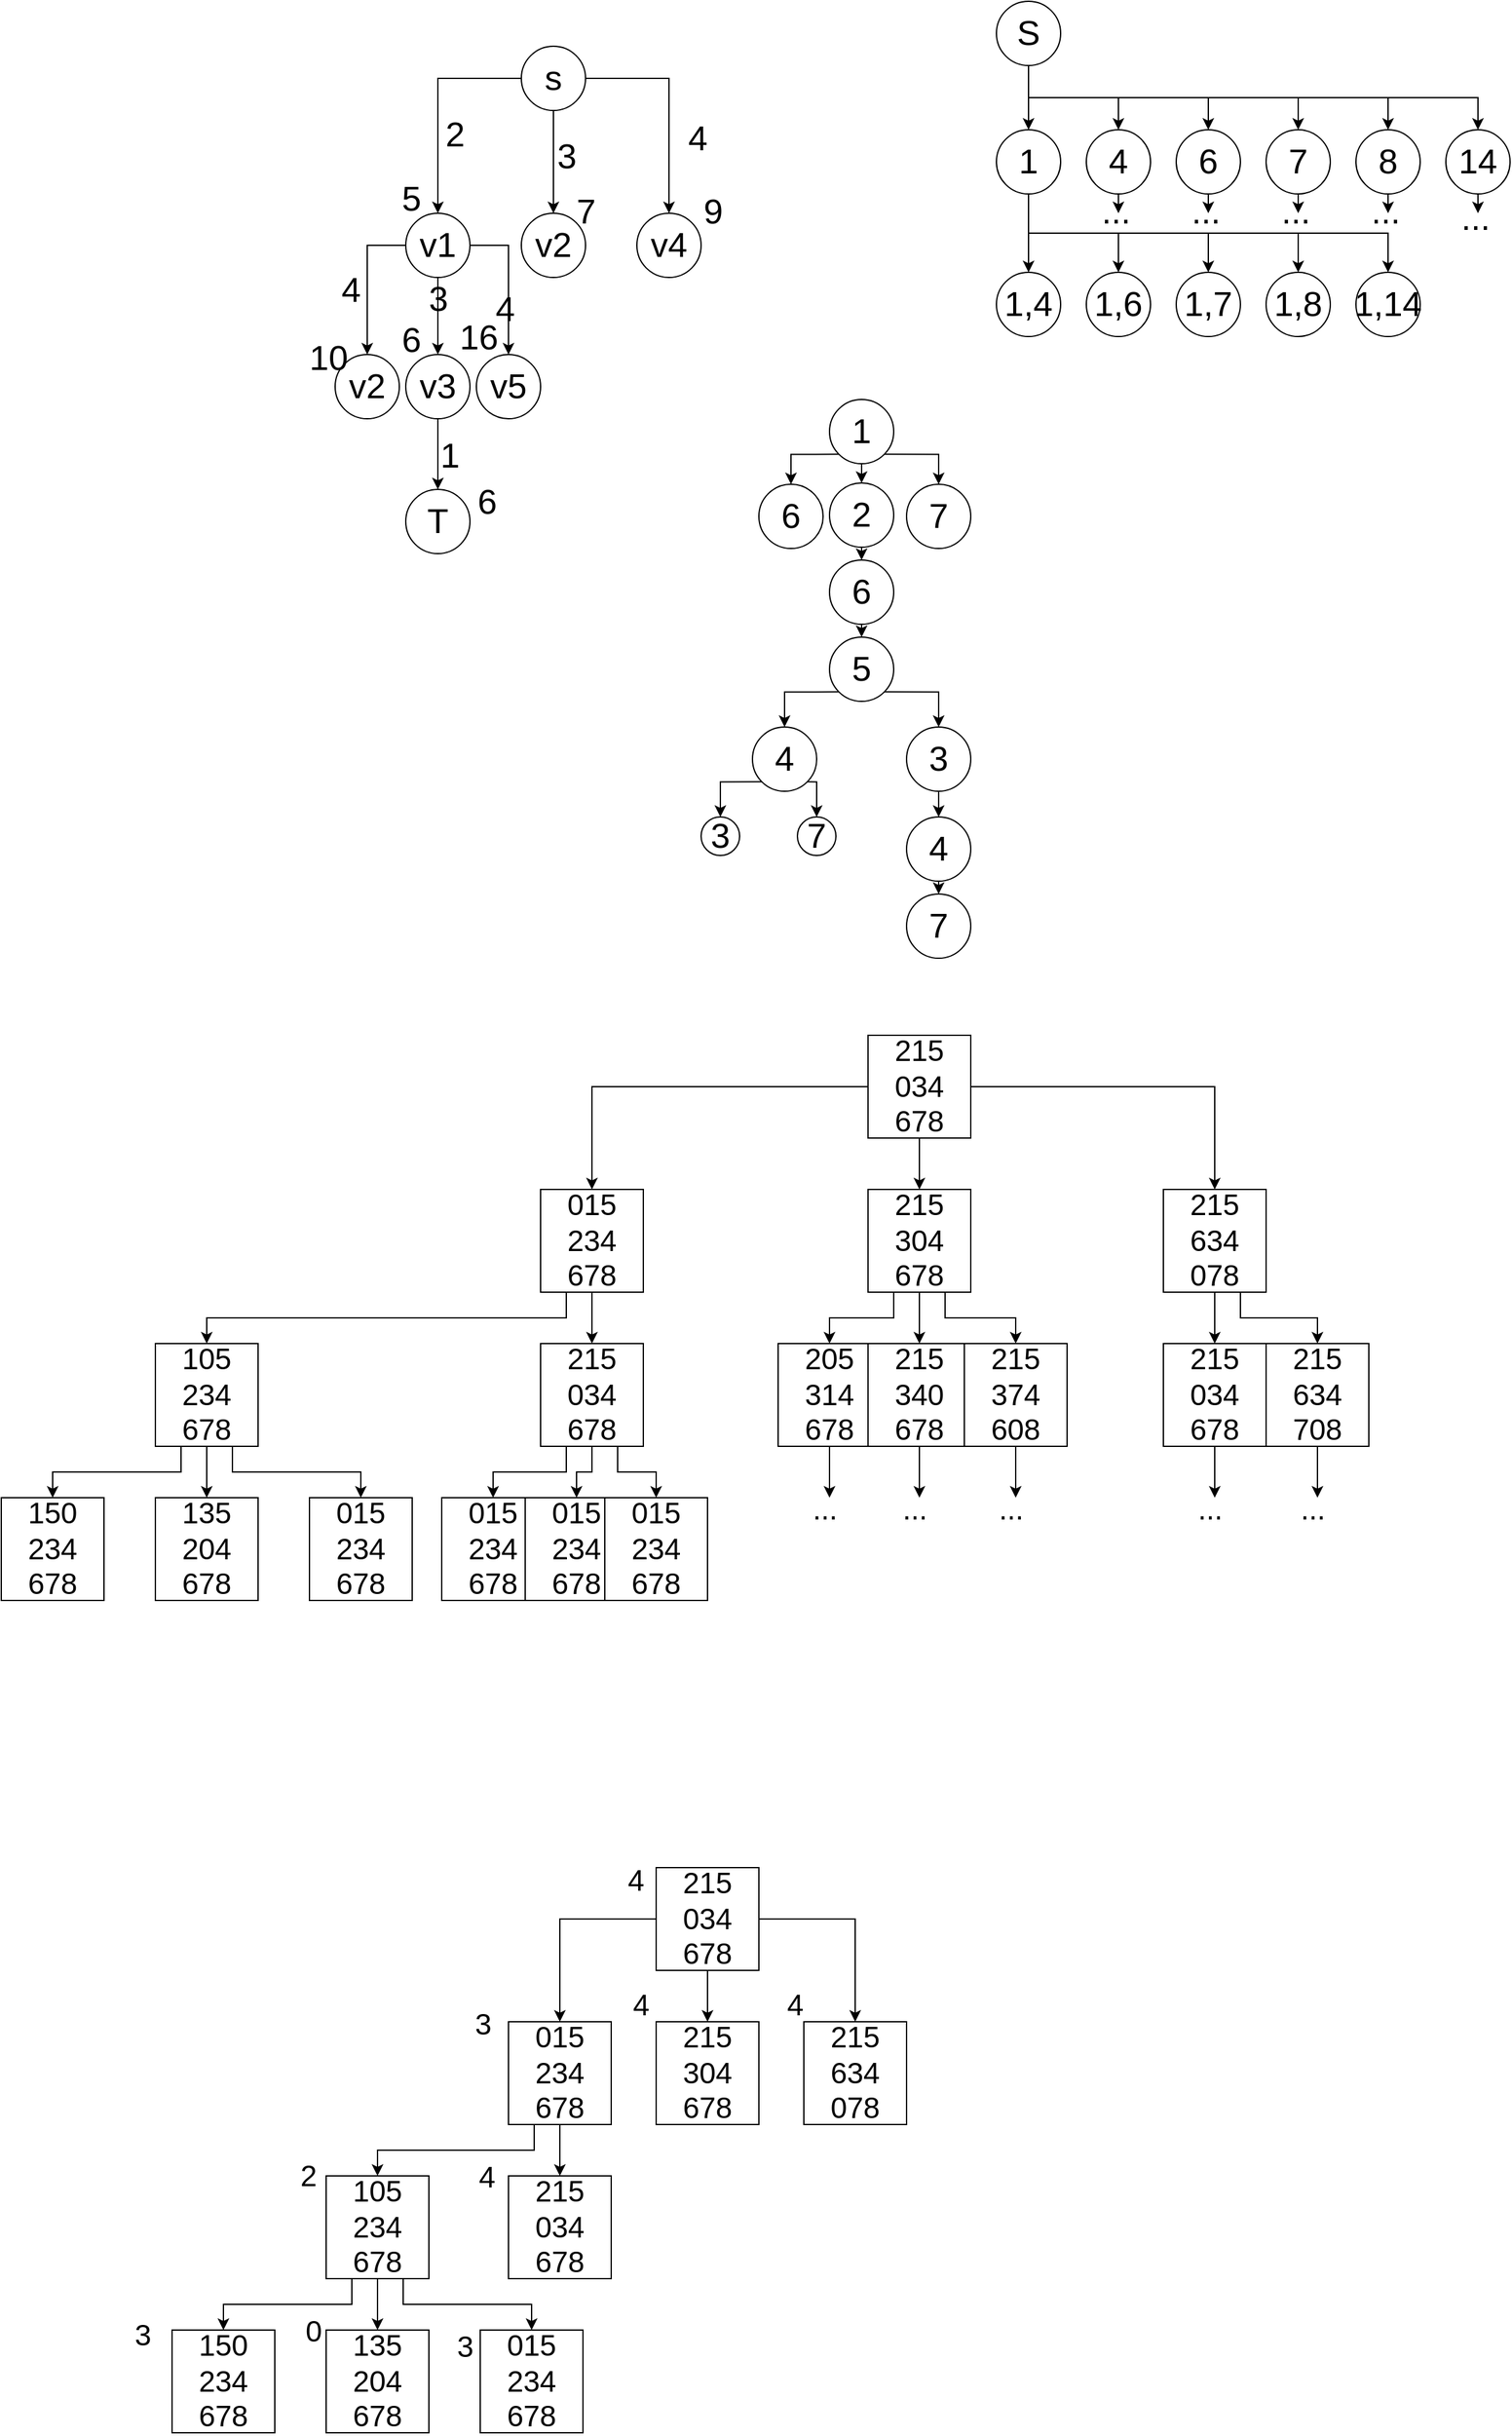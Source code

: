 <mxfile version="10.6.0" type="github"><diagram id="eZ1gaP2mY24wZWceJiNP" name="Page-1"><mxGraphModel dx="2038" dy="627" grid="1" gridSize="10" guides="1" tooltips="1" connect="1" arrows="1" fold="1" page="1" pageScale="1" pageWidth="850" pageHeight="1100" math="0" shadow="0"><root><mxCell id="0"/><mxCell id="1" parent="0"/><mxCell id="9fO6w5_-FoaWT0p4SmBs-5" style="edgeStyle=orthogonalEdgeStyle;rounded=0;orthogonalLoop=1;jettySize=auto;html=1;exitX=0;exitY=0.5;exitDx=0;exitDy=0;entryX=0.5;entryY=0;entryDx=0;entryDy=0;fontSize=27;" edge="1" parent="1" source="9fO6w5_-FoaWT0p4SmBs-1" target="9fO6w5_-FoaWT0p4SmBs-2"><mxGeometry relative="1" as="geometry"/></mxCell><mxCell id="9fO6w5_-FoaWT0p4SmBs-6" style="edgeStyle=orthogonalEdgeStyle;rounded=0;orthogonalLoop=1;jettySize=auto;html=1;exitX=1;exitY=0.5;exitDx=0;exitDy=0;entryX=0.5;entryY=0;entryDx=0;entryDy=0;fontSize=27;" edge="1" parent="1" source="9fO6w5_-FoaWT0p4SmBs-1" target="9fO6w5_-FoaWT0p4SmBs-4"><mxGeometry relative="1" as="geometry"/></mxCell><mxCell id="9fO6w5_-FoaWT0p4SmBs-7" style="edgeStyle=orthogonalEdgeStyle;rounded=0;orthogonalLoop=1;jettySize=auto;html=1;exitX=0.5;exitY=1;exitDx=0;exitDy=0;entryX=0.5;entryY=0;entryDx=0;entryDy=0;fontSize=27;" edge="1" parent="1" source="9fO6w5_-FoaWT0p4SmBs-1" target="9fO6w5_-FoaWT0p4SmBs-3"><mxGeometry relative="1" as="geometry"/></mxCell><mxCell id="9fO6w5_-FoaWT0p4SmBs-1" value="s" style="ellipse;whiteSpace=wrap;html=1;aspect=fixed;fontSize=27;" vertex="1" parent="1"><mxGeometry x="170" y="110" width="50" height="50" as="geometry"/></mxCell><mxCell id="9fO6w5_-FoaWT0p4SmBs-20" style="edgeStyle=orthogonalEdgeStyle;rounded=0;orthogonalLoop=1;jettySize=auto;html=1;exitX=0;exitY=0.5;exitDx=0;exitDy=0;entryX=0.5;entryY=0;entryDx=0;entryDy=0;fontSize=27;" edge="1" parent="1" source="9fO6w5_-FoaWT0p4SmBs-2" target="9fO6w5_-FoaWT0p4SmBs-17"><mxGeometry relative="1" as="geometry"/></mxCell><mxCell id="9fO6w5_-FoaWT0p4SmBs-21" style="edgeStyle=orthogonalEdgeStyle;rounded=0;orthogonalLoop=1;jettySize=auto;html=1;exitX=0.5;exitY=1;exitDx=0;exitDy=0;entryX=0.5;entryY=0;entryDx=0;entryDy=0;fontSize=27;" edge="1" parent="1" source="9fO6w5_-FoaWT0p4SmBs-2" target="9fO6w5_-FoaWT0p4SmBs-19"><mxGeometry relative="1" as="geometry"/></mxCell><mxCell id="9fO6w5_-FoaWT0p4SmBs-22" style="edgeStyle=orthogonalEdgeStyle;rounded=0;orthogonalLoop=1;jettySize=auto;html=1;exitX=1;exitY=0.5;exitDx=0;exitDy=0;entryX=0.5;entryY=0;entryDx=0;entryDy=0;fontSize=27;" edge="1" parent="1" source="9fO6w5_-FoaWT0p4SmBs-2" target="9fO6w5_-FoaWT0p4SmBs-18"><mxGeometry relative="1" as="geometry"/></mxCell><mxCell id="9fO6w5_-FoaWT0p4SmBs-2" value="v1" style="ellipse;whiteSpace=wrap;html=1;aspect=fixed;fontSize=27;" vertex="1" parent="1"><mxGeometry x="80" y="240" width="50" height="50" as="geometry"/></mxCell><mxCell id="9fO6w5_-FoaWT0p4SmBs-3" value="v2" style="ellipse;whiteSpace=wrap;html=1;aspect=fixed;fontSize=27;" vertex="1" parent="1"><mxGeometry x="170" y="240" width="50" height="50" as="geometry"/></mxCell><mxCell id="9fO6w5_-FoaWT0p4SmBs-4" value="v4" style="ellipse;whiteSpace=wrap;html=1;aspect=fixed;fontSize=27;" vertex="1" parent="1"><mxGeometry x="260" y="240" width="50" height="50" as="geometry"/></mxCell><mxCell id="9fO6w5_-FoaWT0p4SmBs-9" value="2" style="text;html=1;resizable=0;points=[];autosize=1;align=left;verticalAlign=top;spacingTop=-4;fontSize=27;" vertex="1" parent="1"><mxGeometry x="109" y="160" width="30" height="30" as="geometry"/></mxCell><mxCell id="9fO6w5_-FoaWT0p4SmBs-10" value="3" style="text;html=1;resizable=0;points=[];autosize=1;align=left;verticalAlign=top;spacingTop=-4;fontSize=27;" vertex="1" parent="1"><mxGeometry x="196" y="177" width="30" height="30" as="geometry"/></mxCell><mxCell id="9fO6w5_-FoaWT0p4SmBs-11" value="4" style="text;html=1;resizable=0;points=[];autosize=1;align=left;verticalAlign=top;spacingTop=-4;fontSize=27;" vertex="1" parent="1"><mxGeometry x="298" y="163" width="30" height="30" as="geometry"/></mxCell><mxCell id="9fO6w5_-FoaWT0p4SmBs-13" value="5" style="text;html=1;resizable=0;points=[];autosize=1;align=left;verticalAlign=top;spacingTop=-4;fontSize=27;" vertex="1" parent="1"><mxGeometry x="75" y="210" width="30" height="30" as="geometry"/></mxCell><mxCell id="9fO6w5_-FoaWT0p4SmBs-14" value="7" style="text;html=1;resizable=0;points=[];autosize=1;align=left;verticalAlign=top;spacingTop=-4;fontSize=27;" vertex="1" parent="1"><mxGeometry x="211" y="220" width="30" height="30" as="geometry"/></mxCell><mxCell id="9fO6w5_-FoaWT0p4SmBs-15" value="9" style="text;html=1;resizable=0;points=[];autosize=1;align=left;verticalAlign=top;spacingTop=-4;fontSize=27;" vertex="1" parent="1"><mxGeometry x="310" y="220" width="30" height="30" as="geometry"/></mxCell><mxCell id="9fO6w5_-FoaWT0p4SmBs-17" value="v2" style="ellipse;whiteSpace=wrap;html=1;aspect=fixed;fontSize=27;" vertex="1" parent="1"><mxGeometry x="25" y="350" width="50" height="50" as="geometry"/></mxCell><mxCell id="9fO6w5_-FoaWT0p4SmBs-18" value="v5" style="ellipse;whiteSpace=wrap;html=1;aspect=fixed;fontSize=27;" vertex="1" parent="1"><mxGeometry x="135" y="350" width="50" height="50" as="geometry"/></mxCell><mxCell id="9fO6w5_-FoaWT0p4SmBs-34" style="edgeStyle=orthogonalEdgeStyle;rounded=0;orthogonalLoop=1;jettySize=auto;html=1;exitX=0.5;exitY=1;exitDx=0;exitDy=0;entryX=0.5;entryY=0;entryDx=0;entryDy=0;fontSize=27;" edge="1" parent="1" source="9fO6w5_-FoaWT0p4SmBs-19" target="9fO6w5_-FoaWT0p4SmBs-33"><mxGeometry relative="1" as="geometry"/></mxCell><mxCell id="9fO6w5_-FoaWT0p4SmBs-19" value="v3" style="ellipse;whiteSpace=wrap;html=1;aspect=fixed;fontSize=27;" vertex="1" parent="1"><mxGeometry x="80" y="350" width="50" height="50" as="geometry"/></mxCell><mxCell id="9fO6w5_-FoaWT0p4SmBs-23" value="4" style="text;html=1;resizable=0;points=[];autosize=1;align=left;verticalAlign=top;spacingTop=-4;fontSize=27;" vertex="1" parent="1"><mxGeometry x="28" y="281" width="30" height="30" as="geometry"/></mxCell><mxCell id="9fO6w5_-FoaWT0p4SmBs-26" value="3" style="text;html=1;resizable=0;points=[];autosize=1;align=left;verticalAlign=top;spacingTop=-4;fontSize=27;" vertex="1" parent="1"><mxGeometry x="95.5" y="288" width="30" height="30" as="geometry"/></mxCell><mxCell id="9fO6w5_-FoaWT0p4SmBs-27" value="4" style="text;html=1;resizable=0;points=[];autosize=1;align=left;verticalAlign=top;spacingTop=-4;fontSize=27;" vertex="1" parent="1"><mxGeometry x="148" y="296" width="30" height="30" as="geometry"/></mxCell><mxCell id="9fO6w5_-FoaWT0p4SmBs-28" value="10" style="text;html=1;resizable=0;points=[];autosize=1;align=left;verticalAlign=top;spacingTop=-4;fontSize=27;" vertex="1" parent="1"><mxGeometry x="3" y="334" width="50" height="30" as="geometry"/></mxCell><mxCell id="9fO6w5_-FoaWT0p4SmBs-29" value="6" style="text;html=1;resizable=0;points=[];autosize=1;align=left;verticalAlign=top;spacingTop=-4;fontSize=27;" vertex="1" parent="1"><mxGeometry x="75" y="320" width="30" height="30" as="geometry"/></mxCell><mxCell id="9fO6w5_-FoaWT0p4SmBs-30" value="16" style="text;html=1;resizable=0;points=[];autosize=1;align=left;verticalAlign=top;spacingTop=-4;fontSize=27;" vertex="1" parent="1"><mxGeometry x="120" y="318" width="50" height="30" as="geometry"/></mxCell><mxCell id="9fO6w5_-FoaWT0p4SmBs-33" value="T" style="ellipse;whiteSpace=wrap;html=1;aspect=fixed;fontSize=27;" vertex="1" parent="1"><mxGeometry x="80" y="455" width="50" height="50" as="geometry"/></mxCell><mxCell id="9fO6w5_-FoaWT0p4SmBs-35" value="1" style="text;html=1;resizable=0;points=[];autosize=1;align=left;verticalAlign=top;spacingTop=-4;fontSize=27;" vertex="1" parent="1"><mxGeometry x="105" y="410" width="30" height="30" as="geometry"/></mxCell><mxCell id="9fO6w5_-FoaWT0p4SmBs-36" value="6" style="text;html=1;resizable=0;points=[];autosize=1;align=left;verticalAlign=top;spacingTop=-4;fontSize=27;" vertex="1" parent="1"><mxGeometry x="134" y="446" width="30" height="30" as="geometry"/></mxCell><mxCell id="9fO6w5_-FoaWT0p4SmBs-55" style="edgeStyle=orthogonalEdgeStyle;rounded=0;orthogonalLoop=1;jettySize=auto;html=1;exitX=0.5;exitY=1;exitDx=0;exitDy=0;entryX=0.5;entryY=0;entryDx=0;entryDy=0;fontSize=27;" edge="1" parent="1" source="9fO6w5_-FoaWT0p4SmBs-37" target="9fO6w5_-FoaWT0p4SmBs-38"><mxGeometry relative="1" as="geometry"/></mxCell><mxCell id="9fO6w5_-FoaWT0p4SmBs-56" style="edgeStyle=orthogonalEdgeStyle;rounded=0;orthogonalLoop=1;jettySize=auto;html=1;exitX=0.5;exitY=1;exitDx=0;exitDy=0;entryX=0.5;entryY=0;entryDx=0;entryDy=0;fontSize=27;" edge="1" parent="1" source="9fO6w5_-FoaWT0p4SmBs-37" target="9fO6w5_-FoaWT0p4SmBs-39"><mxGeometry relative="1" as="geometry"/></mxCell><mxCell id="9fO6w5_-FoaWT0p4SmBs-57" style="edgeStyle=orthogonalEdgeStyle;rounded=0;orthogonalLoop=1;jettySize=auto;html=1;exitX=0.5;exitY=1;exitDx=0;exitDy=0;entryX=0.5;entryY=0;entryDx=0;entryDy=0;fontSize=27;" edge="1" parent="1" source="9fO6w5_-FoaWT0p4SmBs-37" target="9fO6w5_-FoaWT0p4SmBs-40"><mxGeometry relative="1" as="geometry"/></mxCell><mxCell id="9fO6w5_-FoaWT0p4SmBs-58" style="edgeStyle=orthogonalEdgeStyle;rounded=0;orthogonalLoop=1;jettySize=auto;html=1;exitX=0.5;exitY=1;exitDx=0;exitDy=0;entryX=0.5;entryY=0;entryDx=0;entryDy=0;fontSize=27;" edge="1" parent="1" source="9fO6w5_-FoaWT0p4SmBs-37" target="9fO6w5_-FoaWT0p4SmBs-41"><mxGeometry relative="1" as="geometry"/></mxCell><mxCell id="9fO6w5_-FoaWT0p4SmBs-59" style="edgeStyle=orthogonalEdgeStyle;rounded=0;orthogonalLoop=1;jettySize=auto;html=1;exitX=0.5;exitY=1;exitDx=0;exitDy=0;entryX=0.5;entryY=0;entryDx=0;entryDy=0;fontSize=27;" edge="1" parent="1" source="9fO6w5_-FoaWT0p4SmBs-37" target="9fO6w5_-FoaWT0p4SmBs-42"><mxGeometry relative="1" as="geometry"/></mxCell><mxCell id="9fO6w5_-FoaWT0p4SmBs-60" style="edgeStyle=orthogonalEdgeStyle;rounded=0;orthogonalLoop=1;jettySize=auto;html=1;exitX=0.5;exitY=1;exitDx=0;exitDy=0;entryX=0.5;entryY=0;entryDx=0;entryDy=0;fontSize=27;" edge="1" parent="1" source="9fO6w5_-FoaWT0p4SmBs-37" target="9fO6w5_-FoaWT0p4SmBs-43"><mxGeometry relative="1" as="geometry"/></mxCell><mxCell id="9fO6w5_-FoaWT0p4SmBs-37" value="S" style="ellipse;whiteSpace=wrap;html=1;aspect=fixed;fontSize=27;" vertex="1" parent="1"><mxGeometry x="540" y="75" width="50" height="50" as="geometry"/></mxCell><mxCell id="9fO6w5_-FoaWT0p4SmBs-38" value="1" style="ellipse;whiteSpace=wrap;html=1;aspect=fixed;fontSize=27;" vertex="1" parent="1"><mxGeometry x="540" y="175" width="50" height="50" as="geometry"/></mxCell><mxCell id="9fO6w5_-FoaWT0p4SmBs-62" style="edgeStyle=orthogonalEdgeStyle;rounded=0;orthogonalLoop=1;jettySize=auto;html=1;exitX=0.5;exitY=1;exitDx=0;exitDy=0;fontSize=27;" edge="1" parent="1" source="9fO6w5_-FoaWT0p4SmBs-39"><mxGeometry relative="1" as="geometry"><mxPoint x="635" y="240" as="targetPoint"/></mxGeometry></mxCell><mxCell id="9fO6w5_-FoaWT0p4SmBs-39" value="4" style="ellipse;whiteSpace=wrap;html=1;aspect=fixed;fontSize=27;" vertex="1" parent="1"><mxGeometry x="610" y="175" width="50" height="50" as="geometry"/></mxCell><mxCell id="9fO6w5_-FoaWT0p4SmBs-63" style="edgeStyle=orthogonalEdgeStyle;rounded=0;orthogonalLoop=1;jettySize=auto;html=1;exitX=0.5;exitY=1;exitDx=0;exitDy=0;fontSize=27;" edge="1" parent="1" source="9fO6w5_-FoaWT0p4SmBs-40"><mxGeometry relative="1" as="geometry"><mxPoint x="705" y="240" as="targetPoint"/></mxGeometry></mxCell><mxCell id="9fO6w5_-FoaWT0p4SmBs-40" value="6" style="ellipse;whiteSpace=wrap;html=1;aspect=fixed;fontSize=27;" vertex="1" parent="1"><mxGeometry x="680" y="175" width="50" height="50" as="geometry"/></mxCell><mxCell id="9fO6w5_-FoaWT0p4SmBs-64" style="edgeStyle=orthogonalEdgeStyle;rounded=0;orthogonalLoop=1;jettySize=auto;html=1;exitX=0.5;exitY=1;exitDx=0;exitDy=0;fontSize=27;" edge="1" parent="1" source="9fO6w5_-FoaWT0p4SmBs-41"><mxGeometry relative="1" as="geometry"><mxPoint x="775" y="240" as="targetPoint"/></mxGeometry></mxCell><mxCell id="9fO6w5_-FoaWT0p4SmBs-41" value="7" style="ellipse;whiteSpace=wrap;html=1;aspect=fixed;fontSize=27;" vertex="1" parent="1"><mxGeometry x="750" y="175" width="50" height="50" as="geometry"/></mxCell><mxCell id="9fO6w5_-FoaWT0p4SmBs-65" style="edgeStyle=orthogonalEdgeStyle;rounded=0;orthogonalLoop=1;jettySize=auto;html=1;exitX=0.5;exitY=1;exitDx=0;exitDy=0;fontSize=27;" edge="1" parent="1" source="9fO6w5_-FoaWT0p4SmBs-42"><mxGeometry relative="1" as="geometry"><mxPoint x="845" y="240" as="targetPoint"/></mxGeometry></mxCell><mxCell id="9fO6w5_-FoaWT0p4SmBs-42" value="8" style="ellipse;whiteSpace=wrap;html=1;aspect=fixed;fontSize=27;" vertex="1" parent="1"><mxGeometry x="820" y="175" width="50" height="50" as="geometry"/></mxCell><mxCell id="9fO6w5_-FoaWT0p4SmBs-66" style="edgeStyle=orthogonalEdgeStyle;rounded=0;orthogonalLoop=1;jettySize=auto;html=1;exitX=0.5;exitY=1;exitDx=0;exitDy=0;fontSize=27;" edge="1" parent="1" source="9fO6w5_-FoaWT0p4SmBs-43"><mxGeometry relative="1" as="geometry"><mxPoint x="915" y="240" as="targetPoint"/></mxGeometry></mxCell><mxCell id="9fO6w5_-FoaWT0p4SmBs-43" value="14" style="ellipse;whiteSpace=wrap;html=1;aspect=fixed;fontSize=27;" vertex="1" parent="1"><mxGeometry x="890" y="175" width="50" height="50" as="geometry"/></mxCell><mxCell id="9fO6w5_-FoaWT0p4SmBs-61" value="" style="group" vertex="1" connectable="0" parent="1"><mxGeometry x="540" y="286" width="330" height="50" as="geometry"/></mxCell><mxCell id="9fO6w5_-FoaWT0p4SmBs-45" value="1,4" style="ellipse;whiteSpace=wrap;html=1;aspect=fixed;fontSize=27;" vertex="1" parent="9fO6w5_-FoaWT0p4SmBs-61"><mxGeometry width="50" height="50" as="geometry"/></mxCell><mxCell id="9fO6w5_-FoaWT0p4SmBs-46" value="1,6" style="ellipse;whiteSpace=wrap;html=1;aspect=fixed;fontSize=27;" vertex="1" parent="9fO6w5_-FoaWT0p4SmBs-61"><mxGeometry x="70" width="50" height="50" as="geometry"/></mxCell><mxCell id="9fO6w5_-FoaWT0p4SmBs-47" value="1,7" style="ellipse;whiteSpace=wrap;html=1;aspect=fixed;fontSize=27;" vertex="1" parent="9fO6w5_-FoaWT0p4SmBs-61"><mxGeometry x="140" width="50" height="50" as="geometry"/></mxCell><mxCell id="9fO6w5_-FoaWT0p4SmBs-48" value="1,8" style="ellipse;whiteSpace=wrap;html=1;aspect=fixed;fontSize=27;" vertex="1" parent="9fO6w5_-FoaWT0p4SmBs-61"><mxGeometry x="210" width="50" height="50" as="geometry"/></mxCell><mxCell id="9fO6w5_-FoaWT0p4SmBs-49" value="1,14" style="ellipse;whiteSpace=wrap;html=1;aspect=fixed;fontSize=27;" vertex="1" parent="9fO6w5_-FoaWT0p4SmBs-61"><mxGeometry x="280" width="50" height="50" as="geometry"/></mxCell><mxCell id="9fO6w5_-FoaWT0p4SmBs-50" style="edgeStyle=orthogonalEdgeStyle;rounded=0;orthogonalLoop=1;jettySize=auto;html=1;exitX=0.5;exitY=1;exitDx=0;exitDy=0;entryX=0.5;entryY=0;entryDx=0;entryDy=0;fontSize=27;" edge="1" parent="1" source="9fO6w5_-FoaWT0p4SmBs-38" target="9fO6w5_-FoaWT0p4SmBs-45"><mxGeometry relative="1" as="geometry"/></mxCell><mxCell id="9fO6w5_-FoaWT0p4SmBs-51" style="edgeStyle=orthogonalEdgeStyle;rounded=0;orthogonalLoop=1;jettySize=auto;html=1;exitX=0.5;exitY=1;exitDx=0;exitDy=0;entryX=0.5;entryY=0;entryDx=0;entryDy=0;fontSize=27;" edge="1" parent="1" source="9fO6w5_-FoaWT0p4SmBs-38" target="9fO6w5_-FoaWT0p4SmBs-46"><mxGeometry relative="1" as="geometry"/></mxCell><mxCell id="9fO6w5_-FoaWT0p4SmBs-52" style="edgeStyle=orthogonalEdgeStyle;rounded=0;orthogonalLoop=1;jettySize=auto;html=1;exitX=0.5;exitY=1;exitDx=0;exitDy=0;entryX=0.5;entryY=0;entryDx=0;entryDy=0;fontSize=27;" edge="1" parent="1" source="9fO6w5_-FoaWT0p4SmBs-38" target="9fO6w5_-FoaWT0p4SmBs-47"><mxGeometry relative="1" as="geometry"/></mxCell><mxCell id="9fO6w5_-FoaWT0p4SmBs-53" style="edgeStyle=orthogonalEdgeStyle;rounded=0;orthogonalLoop=1;jettySize=auto;html=1;exitX=0.5;exitY=1;exitDx=0;exitDy=0;entryX=0.5;entryY=0;entryDx=0;entryDy=0;fontSize=27;" edge="1" parent="1" source="9fO6w5_-FoaWT0p4SmBs-38" target="9fO6w5_-FoaWT0p4SmBs-48"><mxGeometry relative="1" as="geometry"/></mxCell><mxCell id="9fO6w5_-FoaWT0p4SmBs-54" style="edgeStyle=orthogonalEdgeStyle;rounded=0;orthogonalLoop=1;jettySize=auto;html=1;exitX=0.5;exitY=1;exitDx=0;exitDy=0;entryX=0.5;entryY=0;entryDx=0;entryDy=0;fontSize=27;" edge="1" parent="1" source="9fO6w5_-FoaWT0p4SmBs-38" target="9fO6w5_-FoaWT0p4SmBs-49"><mxGeometry relative="1" as="geometry"/></mxCell><mxCell id="9fO6w5_-FoaWT0p4SmBs-67" value="..." style="text;html=1;resizable=0;points=[];autosize=1;align=left;verticalAlign=top;spacingTop=-4;fontSize=27;" vertex="1" parent="1"><mxGeometry x="620" y="220" width="40" height="30" as="geometry"/></mxCell><mxCell id="9fO6w5_-FoaWT0p4SmBs-68" value="..." style="text;html=1;resizable=0;points=[];autosize=1;align=left;verticalAlign=top;spacingTop=-4;fontSize=27;" vertex="1" parent="1"><mxGeometry x="690" y="220" width="40" height="30" as="geometry"/></mxCell><mxCell id="9fO6w5_-FoaWT0p4SmBs-69" value="..." style="text;html=1;resizable=0;points=[];autosize=1;align=left;verticalAlign=top;spacingTop=-4;fontSize=27;" vertex="1" parent="1"><mxGeometry x="760" y="220" width="40" height="30" as="geometry"/></mxCell><mxCell id="9fO6w5_-FoaWT0p4SmBs-70" value="..." style="text;html=1;resizable=0;points=[];autosize=1;align=left;verticalAlign=top;spacingTop=-4;fontSize=27;" vertex="1" parent="1"><mxGeometry x="830" y="220" width="40" height="30" as="geometry"/></mxCell><mxCell id="9fO6w5_-FoaWT0p4SmBs-72" value="..." style="text;html=1;resizable=0;points=[];autosize=1;align=left;verticalAlign=top;spacingTop=-4;fontSize=27;" vertex="1" parent="1"><mxGeometry x="900" y="225" width="40" height="30" as="geometry"/></mxCell><mxCell id="9fO6w5_-FoaWT0p4SmBs-84" style="edgeStyle=orthogonalEdgeStyle;rounded=0;orthogonalLoop=1;jettySize=auto;html=1;exitX=0.5;exitY=1;exitDx=0;exitDy=0;entryX=0.5;entryY=0;entryDx=0;entryDy=0;fontSize=27;" edge="1" parent="1" source="9fO6w5_-FoaWT0p4SmBs-73" target="9fO6w5_-FoaWT0p4SmBs-74"><mxGeometry relative="1" as="geometry"/></mxCell><mxCell id="9fO6w5_-FoaWT0p4SmBs-210" style="edgeStyle=orthogonalEdgeStyle;rounded=0;orthogonalLoop=1;jettySize=auto;html=1;exitX=0;exitY=1;exitDx=0;exitDy=0;entryX=0.5;entryY=0;entryDx=0;entryDy=0;fontSize=23;" edge="1" parent="1" source="9fO6w5_-FoaWT0p4SmBs-73" target="9fO6w5_-FoaWT0p4SmBs-208"><mxGeometry relative="1" as="geometry"/></mxCell><mxCell id="9fO6w5_-FoaWT0p4SmBs-211" style="edgeStyle=orthogonalEdgeStyle;rounded=0;orthogonalLoop=1;jettySize=auto;html=1;exitX=1;exitY=1;exitDx=0;exitDy=0;entryX=0.5;entryY=0;entryDx=0;entryDy=0;fontSize=23;" edge="1" parent="1" source="9fO6w5_-FoaWT0p4SmBs-73" target="9fO6w5_-FoaWT0p4SmBs-209"><mxGeometry relative="1" as="geometry"/></mxCell><mxCell id="9fO6w5_-FoaWT0p4SmBs-73" value="1" style="ellipse;whiteSpace=wrap;html=1;aspect=fixed;fontSize=27;" vertex="1" parent="1"><mxGeometry x="410" y="385" width="50" height="50" as="geometry"/></mxCell><mxCell id="9fO6w5_-FoaWT0p4SmBs-85" style="edgeStyle=orthogonalEdgeStyle;rounded=0;orthogonalLoop=1;jettySize=auto;html=1;exitX=0.5;exitY=1;exitDx=0;exitDy=0;entryX=0.5;entryY=0;entryDx=0;entryDy=0;fontSize=27;" edge="1" parent="1" source="9fO6w5_-FoaWT0p4SmBs-74" target="9fO6w5_-FoaWT0p4SmBs-76"><mxGeometry relative="1" as="geometry"/></mxCell><mxCell id="9fO6w5_-FoaWT0p4SmBs-74" value="2" style="ellipse;whiteSpace=wrap;html=1;aspect=fixed;fontSize=27;" vertex="1" parent="1"><mxGeometry x="410" y="450" width="50" height="50" as="geometry"/></mxCell><mxCell id="9fO6w5_-FoaWT0p4SmBs-87" style="edgeStyle=orthogonalEdgeStyle;rounded=0;orthogonalLoop=1;jettySize=auto;html=1;exitX=0;exitY=1;exitDx=0;exitDy=0;entryX=0.5;entryY=0;entryDx=0;entryDy=0;fontSize=27;" edge="1" parent="1" source="9fO6w5_-FoaWT0p4SmBs-75" target="9fO6w5_-FoaWT0p4SmBs-80"><mxGeometry relative="1" as="geometry"/></mxCell><mxCell id="9fO6w5_-FoaWT0p4SmBs-88" style="edgeStyle=orthogonalEdgeStyle;rounded=0;orthogonalLoop=1;jettySize=auto;html=1;exitX=1;exitY=1;exitDx=0;exitDy=0;entryX=0.5;entryY=0;entryDx=0;entryDy=0;fontSize=27;" edge="1" parent="1" source="9fO6w5_-FoaWT0p4SmBs-75" target="9fO6w5_-FoaWT0p4SmBs-77"><mxGeometry relative="1" as="geometry"/></mxCell><mxCell id="9fO6w5_-FoaWT0p4SmBs-75" value="5" style="ellipse;whiteSpace=wrap;html=1;aspect=fixed;fontSize=27;" vertex="1" parent="1"><mxGeometry x="410" y="570" width="50" height="50" as="geometry"/></mxCell><mxCell id="9fO6w5_-FoaWT0p4SmBs-86" style="edgeStyle=orthogonalEdgeStyle;rounded=0;orthogonalLoop=1;jettySize=auto;html=1;exitX=0.5;exitY=1;exitDx=0;exitDy=0;entryX=0.5;entryY=0;entryDx=0;entryDy=0;fontSize=27;" edge="1" parent="1" source="9fO6w5_-FoaWT0p4SmBs-76" target="9fO6w5_-FoaWT0p4SmBs-75"><mxGeometry relative="1" as="geometry"/></mxCell><mxCell id="9fO6w5_-FoaWT0p4SmBs-76" value="6" style="ellipse;whiteSpace=wrap;html=1;aspect=fixed;fontSize=27;" vertex="1" parent="1"><mxGeometry x="410" y="510" width="50" height="50" as="geometry"/></mxCell><mxCell id="9fO6w5_-FoaWT0p4SmBs-91" style="edgeStyle=orthogonalEdgeStyle;rounded=0;orthogonalLoop=1;jettySize=auto;html=1;exitX=0.5;exitY=1;exitDx=0;exitDy=0;entryX=0.5;entryY=0;entryDx=0;entryDy=0;fontSize=27;" edge="1" parent="1" source="9fO6w5_-FoaWT0p4SmBs-77" target="9fO6w5_-FoaWT0p4SmBs-82"><mxGeometry relative="1" as="geometry"/></mxCell><mxCell id="9fO6w5_-FoaWT0p4SmBs-77" value="3" style="ellipse;whiteSpace=wrap;html=1;aspect=fixed;fontSize=27;" vertex="1" parent="1"><mxGeometry x="470" y="640" width="50" height="50" as="geometry"/></mxCell><mxCell id="9fO6w5_-FoaWT0p4SmBs-78" value="7" style="ellipse;whiteSpace=wrap;html=1;aspect=fixed;fontSize=27;" vertex="1" parent="1"><mxGeometry x="385" y="710" width="30" height="30" as="geometry"/></mxCell><mxCell id="9fO6w5_-FoaWT0p4SmBs-89" style="edgeStyle=orthogonalEdgeStyle;rounded=0;orthogonalLoop=1;jettySize=auto;html=1;exitX=0;exitY=1;exitDx=0;exitDy=0;entryX=0.5;entryY=0;entryDx=0;entryDy=0;fontSize=27;" edge="1" parent="1" source="9fO6w5_-FoaWT0p4SmBs-80" target="9fO6w5_-FoaWT0p4SmBs-81"><mxGeometry relative="1" as="geometry"/></mxCell><mxCell id="9fO6w5_-FoaWT0p4SmBs-90" style="edgeStyle=orthogonalEdgeStyle;rounded=0;orthogonalLoop=1;jettySize=auto;html=1;exitX=1;exitY=1;exitDx=0;exitDy=0;entryX=0.5;entryY=0;entryDx=0;entryDy=0;fontSize=27;" edge="1" parent="1" source="9fO6w5_-FoaWT0p4SmBs-80" target="9fO6w5_-FoaWT0p4SmBs-78"><mxGeometry relative="1" as="geometry"/></mxCell><mxCell id="9fO6w5_-FoaWT0p4SmBs-80" value="4" style="ellipse;whiteSpace=wrap;html=1;aspect=fixed;fontSize=27;" vertex="1" parent="1"><mxGeometry x="350" y="640" width="50" height="50" as="geometry"/></mxCell><mxCell id="9fO6w5_-FoaWT0p4SmBs-81" value="3" style="ellipse;whiteSpace=wrap;html=1;aspect=fixed;fontSize=27;" vertex="1" parent="1"><mxGeometry x="310" y="710" width="30" height="30" as="geometry"/></mxCell><mxCell id="9fO6w5_-FoaWT0p4SmBs-92" style="edgeStyle=orthogonalEdgeStyle;rounded=0;orthogonalLoop=1;jettySize=auto;html=1;exitX=0.5;exitY=1;exitDx=0;exitDy=0;entryX=0.5;entryY=0;entryDx=0;entryDy=0;fontSize=27;" edge="1" parent="1" source="9fO6w5_-FoaWT0p4SmBs-82" target="9fO6w5_-FoaWT0p4SmBs-83"><mxGeometry relative="1" as="geometry"/></mxCell><mxCell id="9fO6w5_-FoaWT0p4SmBs-82" value="4" style="ellipse;whiteSpace=wrap;html=1;aspect=fixed;fontSize=27;" vertex="1" parent="1"><mxGeometry x="470" y="710" width="50" height="50" as="geometry"/></mxCell><mxCell id="9fO6w5_-FoaWT0p4SmBs-83" value="7" style="ellipse;whiteSpace=wrap;html=1;aspect=fixed;fontSize=27;" vertex="1" parent="1"><mxGeometry x="470" y="770" width="50" height="50" as="geometry"/></mxCell><mxCell id="9fO6w5_-FoaWT0p4SmBs-103" style="edgeStyle=orthogonalEdgeStyle;rounded=0;orthogonalLoop=1;jettySize=auto;html=1;exitX=0;exitY=0.5;exitDx=0;exitDy=0;entryX=0.5;entryY=0;entryDx=0;entryDy=0;fontSize=23;" edge="1" parent="1" source="9fO6w5_-FoaWT0p4SmBs-93" target="9fO6w5_-FoaWT0p4SmBs-94"><mxGeometry relative="1" as="geometry"/></mxCell><mxCell id="9fO6w5_-FoaWT0p4SmBs-104" style="edgeStyle=orthogonalEdgeStyle;rounded=0;orthogonalLoop=1;jettySize=auto;html=1;exitX=0.5;exitY=1;exitDx=0;exitDy=0;entryX=0.5;entryY=0;entryDx=0;entryDy=0;fontSize=23;" edge="1" parent="1" source="9fO6w5_-FoaWT0p4SmBs-93" target="9fO6w5_-FoaWT0p4SmBs-95"><mxGeometry relative="1" as="geometry"/></mxCell><mxCell id="9fO6w5_-FoaWT0p4SmBs-105" style="edgeStyle=orthogonalEdgeStyle;rounded=0;orthogonalLoop=1;jettySize=auto;html=1;exitX=1;exitY=0.5;exitDx=0;exitDy=0;entryX=0.5;entryY=0;entryDx=0;entryDy=0;fontSize=23;" edge="1" parent="1" source="9fO6w5_-FoaWT0p4SmBs-93" target="9fO6w5_-FoaWT0p4SmBs-96"><mxGeometry relative="1" as="geometry"/></mxCell><mxCell id="9fO6w5_-FoaWT0p4SmBs-93" value="215&lt;br style=&quot;font-size: 23px;&quot;&gt;034&lt;br style=&quot;font-size: 23px;&quot;&gt;678&lt;br style=&quot;font-size: 23px;&quot;&gt;" style="whiteSpace=wrap;aspect=fixed;fontSize=23;html=1;spacing=0;spacingBottom=0;horizontal=1;" vertex="1" parent="1"><mxGeometry x="440" y="880" width="80" height="80" as="geometry"/></mxCell><mxCell id="9fO6w5_-FoaWT0p4SmBs-106" style="edgeStyle=orthogonalEdgeStyle;rounded=0;orthogonalLoop=1;jettySize=auto;html=1;exitX=0.5;exitY=1;exitDx=0;exitDy=0;entryX=0.5;entryY=0;entryDx=0;entryDy=0;fontSize=23;" edge="1" parent="1" source="9fO6w5_-FoaWT0p4SmBs-94" target="9fO6w5_-FoaWT0p4SmBs-98"><mxGeometry relative="1" as="geometry"/></mxCell><mxCell id="9fO6w5_-FoaWT0p4SmBs-107" style="edgeStyle=orthogonalEdgeStyle;rounded=0;orthogonalLoop=1;jettySize=auto;html=1;exitX=0.25;exitY=1;exitDx=0;exitDy=0;entryX=0.5;entryY=0;entryDx=0;entryDy=0;fontSize=23;" edge="1" parent="1" source="9fO6w5_-FoaWT0p4SmBs-94" target="9fO6w5_-FoaWT0p4SmBs-97"><mxGeometry relative="1" as="geometry"/></mxCell><mxCell id="9fO6w5_-FoaWT0p4SmBs-94" value="015&lt;br style=&quot;font-size: 23px&quot;&gt;234&lt;br style=&quot;font-size: 23px&quot;&gt;678&lt;br style=&quot;font-size: 23px&quot;&gt;" style="whiteSpace=wrap;aspect=fixed;fontSize=23;html=1;spacing=0;spacingBottom=0;horizontal=1;" vertex="1" parent="1"><mxGeometry x="185" y="1000" width="80" height="80" as="geometry"/></mxCell><mxCell id="9fO6w5_-FoaWT0p4SmBs-124" style="edgeStyle=orthogonalEdgeStyle;rounded=0;orthogonalLoop=1;jettySize=auto;html=1;exitX=0.5;exitY=1;exitDx=0;exitDy=0;entryX=0.5;entryY=0;entryDx=0;entryDy=0;fontSize=23;" edge="1" parent="1" source="9fO6w5_-FoaWT0p4SmBs-95" target="9fO6w5_-FoaWT0p4SmBs-122"><mxGeometry relative="1" as="geometry"/></mxCell><mxCell id="9fO6w5_-FoaWT0p4SmBs-125" style="edgeStyle=orthogonalEdgeStyle;rounded=0;orthogonalLoop=1;jettySize=auto;html=1;exitX=0.25;exitY=1;exitDx=0;exitDy=0;entryX=0.5;entryY=0;entryDx=0;entryDy=0;fontSize=23;" edge="1" parent="1" source="9fO6w5_-FoaWT0p4SmBs-95" target="9fO6w5_-FoaWT0p4SmBs-121"><mxGeometry relative="1" as="geometry"/></mxCell><mxCell id="9fO6w5_-FoaWT0p4SmBs-126" style="edgeStyle=orthogonalEdgeStyle;rounded=0;orthogonalLoop=1;jettySize=auto;html=1;exitX=0.75;exitY=1;exitDx=0;exitDy=0;entryX=0.5;entryY=0;entryDx=0;entryDy=0;fontSize=23;" edge="1" parent="1" source="9fO6w5_-FoaWT0p4SmBs-95" target="9fO6w5_-FoaWT0p4SmBs-123"><mxGeometry relative="1" as="geometry"/></mxCell><mxCell id="9fO6w5_-FoaWT0p4SmBs-95" value="215&lt;br style=&quot;font-size: 23px&quot;&gt;304&lt;br style=&quot;font-size: 23px&quot;&gt;678&lt;br style=&quot;font-size: 23px&quot;&gt;" style="whiteSpace=wrap;aspect=fixed;fontSize=23;html=1;spacing=0;spacingBottom=0;horizontal=1;" vertex="1" parent="1"><mxGeometry x="440" y="1000" width="80" height="80" as="geometry"/></mxCell><mxCell id="9fO6w5_-FoaWT0p4SmBs-143" style="edgeStyle=orthogonalEdgeStyle;rounded=0;orthogonalLoop=1;jettySize=auto;html=1;exitX=0.5;exitY=1;exitDx=0;exitDy=0;entryX=0.5;entryY=0;entryDx=0;entryDy=0;fontSize=23;" edge="1" parent="1" source="9fO6w5_-FoaWT0p4SmBs-96" target="9fO6w5_-FoaWT0p4SmBs-140"><mxGeometry relative="1" as="geometry"/></mxCell><mxCell id="9fO6w5_-FoaWT0p4SmBs-144" style="edgeStyle=orthogonalEdgeStyle;rounded=0;orthogonalLoop=1;jettySize=auto;html=1;exitX=0.75;exitY=1;exitDx=0;exitDy=0;fontSize=23;" edge="1" parent="1" source="9fO6w5_-FoaWT0p4SmBs-96" target="9fO6w5_-FoaWT0p4SmBs-141"><mxGeometry relative="1" as="geometry"/></mxCell><mxCell id="9fO6w5_-FoaWT0p4SmBs-96" value="215&lt;br style=&quot;font-size: 23px&quot;&gt;634&lt;br style=&quot;font-size: 23px&quot;&gt;078&lt;br style=&quot;font-size: 23px&quot;&gt;" style="whiteSpace=wrap;aspect=fixed;fontSize=23;html=1;spacing=0;spacingBottom=0;horizontal=1;" vertex="1" parent="1"><mxGeometry x="670" y="1000" width="80" height="80" as="geometry"/></mxCell><mxCell id="9fO6w5_-FoaWT0p4SmBs-97" value="105&lt;br style=&quot;font-size: 23px&quot;&gt;234&lt;br style=&quot;font-size: 23px&quot;&gt;678&lt;br style=&quot;font-size: 23px&quot;&gt;" style="whiteSpace=wrap;aspect=fixed;fontSize=23;html=1;spacing=0;spacingBottom=0;horizontal=1;" vertex="1" parent="1"><mxGeometry x="-115" y="1120" width="80" height="80" as="geometry"/></mxCell><mxCell id="9fO6w5_-FoaWT0p4SmBs-127" style="edgeStyle=orthogonalEdgeStyle;rounded=0;orthogonalLoop=1;jettySize=auto;html=1;exitX=0.25;exitY=1;exitDx=0;exitDy=0;entryX=0.5;entryY=0;entryDx=0;entryDy=0;fontSize=23;" edge="1" parent="1" source="9fO6w5_-FoaWT0p4SmBs-98" target="9fO6w5_-FoaWT0p4SmBs-115"><mxGeometry relative="1" as="geometry"/></mxCell><mxCell id="9fO6w5_-FoaWT0p4SmBs-128" style="edgeStyle=orthogonalEdgeStyle;rounded=0;orthogonalLoop=1;jettySize=auto;html=1;exitX=0.5;exitY=1;exitDx=0;exitDy=0;entryX=0.5;entryY=0;entryDx=0;entryDy=0;fontSize=23;" edge="1" parent="1" source="9fO6w5_-FoaWT0p4SmBs-98" target="9fO6w5_-FoaWT0p4SmBs-116"><mxGeometry relative="1" as="geometry"/></mxCell><mxCell id="9fO6w5_-FoaWT0p4SmBs-129" style="edgeStyle=orthogonalEdgeStyle;rounded=0;orthogonalLoop=1;jettySize=auto;html=1;exitX=0.75;exitY=1;exitDx=0;exitDy=0;entryX=0.5;entryY=0;entryDx=0;entryDy=0;fontSize=23;" edge="1" parent="1" source="9fO6w5_-FoaWT0p4SmBs-98" target="9fO6w5_-FoaWT0p4SmBs-117"><mxGeometry relative="1" as="geometry"/></mxCell><mxCell id="9fO6w5_-FoaWT0p4SmBs-98" value="215&lt;br style=&quot;font-size: 23px&quot;&gt;034&lt;br style=&quot;font-size: 23px&quot;&gt;678&lt;br style=&quot;font-size: 23px&quot;&gt;" style="whiteSpace=wrap;aspect=fixed;fontSize=23;html=1;spacing=0;spacingBottom=0;horizontal=1;" vertex="1" parent="1"><mxGeometry x="185" y="1120" width="80" height="80" as="geometry"/></mxCell><mxCell id="9fO6w5_-FoaWT0p4SmBs-114" value="" style="group" vertex="1" connectable="0" parent="1"><mxGeometry x="-235" y="1240" width="320" height="80" as="geometry"/></mxCell><mxCell id="9fO6w5_-FoaWT0p4SmBs-100" value="150&lt;br style=&quot;font-size: 23px&quot;&gt;234&lt;br style=&quot;font-size: 23px&quot;&gt;678&lt;br style=&quot;font-size: 23px&quot;&gt;" style="whiteSpace=wrap;aspect=fixed;fontSize=23;html=1;spacing=0;spacingBottom=0;horizontal=1;" vertex="1" parent="9fO6w5_-FoaWT0p4SmBs-114"><mxGeometry width="80" height="80" as="geometry"/></mxCell><mxCell id="9fO6w5_-FoaWT0p4SmBs-101" value="135&lt;br style=&quot;font-size: 23px&quot;&gt;204&lt;br style=&quot;font-size: 23px&quot;&gt;678&lt;br style=&quot;font-size: 23px&quot;&gt;" style="whiteSpace=wrap;aspect=fixed;fontSize=23;html=1;spacing=0;spacingBottom=0;horizontal=1;" vertex="1" parent="9fO6w5_-FoaWT0p4SmBs-114"><mxGeometry x="120" width="80" height="80" as="geometry"/></mxCell><mxCell id="9fO6w5_-FoaWT0p4SmBs-111" value="015&lt;br style=&quot;font-size: 23px&quot;&gt;234&lt;br style=&quot;font-size: 23px&quot;&gt;678&lt;br style=&quot;font-size: 23px&quot;&gt;" style="whiteSpace=wrap;aspect=fixed;fontSize=23;html=1;spacing=0;spacingBottom=0;horizontal=1;" vertex="1" parent="9fO6w5_-FoaWT0p4SmBs-114"><mxGeometry x="240" width="80" height="80" as="geometry"/></mxCell><mxCell id="9fO6w5_-FoaWT0p4SmBs-110" style="edgeStyle=orthogonalEdgeStyle;rounded=0;orthogonalLoop=1;jettySize=auto;html=1;exitX=0.25;exitY=1;exitDx=0;exitDy=0;entryX=0.5;entryY=0;entryDx=0;entryDy=0;fontSize=23;" edge="1" parent="1" source="9fO6w5_-FoaWT0p4SmBs-97" target="9fO6w5_-FoaWT0p4SmBs-100"><mxGeometry relative="1" as="geometry"/></mxCell><mxCell id="9fO6w5_-FoaWT0p4SmBs-109" style="edgeStyle=orthogonalEdgeStyle;rounded=0;orthogonalLoop=1;jettySize=auto;html=1;exitX=0.5;exitY=1;exitDx=0;exitDy=0;entryX=0.5;entryY=0;entryDx=0;entryDy=0;fontSize=23;" edge="1" parent="1" source="9fO6w5_-FoaWT0p4SmBs-97" target="9fO6w5_-FoaWT0p4SmBs-101"><mxGeometry relative="1" as="geometry"/></mxCell><mxCell id="9fO6w5_-FoaWT0p4SmBs-112" style="edgeStyle=orthogonalEdgeStyle;rounded=0;orthogonalLoop=1;jettySize=auto;html=1;exitX=0.75;exitY=1;exitDx=0;exitDy=0;entryX=0.5;entryY=0;entryDx=0;entryDy=0;fontSize=23;" edge="1" parent="1" source="9fO6w5_-FoaWT0p4SmBs-97" target="9fO6w5_-FoaWT0p4SmBs-111"><mxGeometry relative="1" as="geometry"/></mxCell><mxCell id="9fO6w5_-FoaWT0p4SmBs-115" value="015&lt;br style=&quot;font-size: 23px&quot;&gt;234&lt;br style=&quot;font-size: 23px&quot;&gt;678&lt;br style=&quot;font-size: 23px&quot;&gt;" style="whiteSpace=wrap;aspect=fixed;fontSize=23;html=1;spacing=0;spacingBottom=0;horizontal=1;" vertex="1" parent="1"><mxGeometry x="108" y="1240" width="80" height="80" as="geometry"/></mxCell><mxCell id="9fO6w5_-FoaWT0p4SmBs-116" value="015&lt;br style=&quot;font-size: 23px&quot;&gt;234&lt;br style=&quot;font-size: 23px&quot;&gt;678&lt;br style=&quot;font-size: 23px&quot;&gt;" style="whiteSpace=wrap;aspect=fixed;fontSize=23;html=1;spacing=0;spacingBottom=0;horizontal=1;" vertex="1" parent="1"><mxGeometry x="173" y="1240" width="80" height="80" as="geometry"/></mxCell><mxCell id="9fO6w5_-FoaWT0p4SmBs-117" value="015&lt;br style=&quot;font-size: 23px&quot;&gt;234&lt;br style=&quot;font-size: 23px&quot;&gt;678&lt;br style=&quot;font-size: 23px&quot;&gt;" style="whiteSpace=wrap;aspect=fixed;fontSize=23;html=1;spacing=0;spacingBottom=0;horizontal=1;" vertex="1" parent="1"><mxGeometry x="235" y="1240" width="80" height="80" as="geometry"/></mxCell><mxCell id="9fO6w5_-FoaWT0p4SmBs-145" style="edgeStyle=orthogonalEdgeStyle;rounded=0;orthogonalLoop=1;jettySize=auto;html=1;exitX=0.5;exitY=1;exitDx=0;exitDy=0;fontSize=23;" edge="1" parent="1" source="9fO6w5_-FoaWT0p4SmBs-121"><mxGeometry relative="1" as="geometry"><mxPoint x="410" y="1240" as="targetPoint"/></mxGeometry></mxCell><mxCell id="9fO6w5_-FoaWT0p4SmBs-121" value="205&lt;br style=&quot;font-size: 23px&quot;&gt;314&lt;br style=&quot;font-size: 23px&quot;&gt;678&lt;br style=&quot;font-size: 23px&quot;&gt;" style="whiteSpace=wrap;aspect=fixed;fontSize=23;html=1;spacing=0;spacingBottom=0;horizontal=1;" vertex="1" parent="1"><mxGeometry x="370" y="1120" width="80" height="80" as="geometry"/></mxCell><mxCell id="9fO6w5_-FoaWT0p4SmBs-146" style="edgeStyle=orthogonalEdgeStyle;rounded=0;orthogonalLoop=1;jettySize=auto;html=1;exitX=0.5;exitY=1;exitDx=0;exitDy=0;fontSize=23;" edge="1" parent="1" source="9fO6w5_-FoaWT0p4SmBs-122"><mxGeometry relative="1" as="geometry"><mxPoint x="480" y="1240" as="targetPoint"/></mxGeometry></mxCell><mxCell id="9fO6w5_-FoaWT0p4SmBs-122" value="215&lt;br style=&quot;font-size: 23px&quot;&gt;340&lt;br style=&quot;font-size: 23px&quot;&gt;678&lt;br style=&quot;font-size: 23px&quot;&gt;" style="whiteSpace=wrap;aspect=fixed;fontSize=23;html=1;spacing=0;spacingBottom=0;horizontal=1;" vertex="1" parent="1"><mxGeometry x="440" y="1120" width="80" height="80" as="geometry"/></mxCell><mxCell id="9fO6w5_-FoaWT0p4SmBs-147" style="edgeStyle=orthogonalEdgeStyle;rounded=0;orthogonalLoop=1;jettySize=auto;html=1;exitX=0.5;exitY=1;exitDx=0;exitDy=0;fontSize=23;" edge="1" parent="1" source="9fO6w5_-FoaWT0p4SmBs-123"><mxGeometry relative="1" as="geometry"><mxPoint x="555" y="1240" as="targetPoint"/></mxGeometry></mxCell><mxCell id="9fO6w5_-FoaWT0p4SmBs-123" value="215&lt;br style=&quot;font-size: 23px&quot;&gt;374&lt;br style=&quot;font-size: 23px&quot;&gt;608&lt;br style=&quot;font-size: 23px&quot;&gt;" style="whiteSpace=wrap;aspect=fixed;fontSize=23;html=1;spacing=0;spacingBottom=0;horizontal=1;" vertex="1" parent="1"><mxGeometry x="515" y="1120" width="80" height="80" as="geometry"/></mxCell><mxCell id="9fO6w5_-FoaWT0p4SmBs-148" style="edgeStyle=orthogonalEdgeStyle;rounded=0;orthogonalLoop=1;jettySize=auto;html=1;exitX=0.5;exitY=1;exitDx=0;exitDy=0;fontSize=23;" edge="1" parent="1" source="9fO6w5_-FoaWT0p4SmBs-140"><mxGeometry relative="1" as="geometry"><mxPoint x="710" y="1240" as="targetPoint"/></mxGeometry></mxCell><mxCell id="9fO6w5_-FoaWT0p4SmBs-140" value="215&lt;br style=&quot;font-size: 23px&quot;&gt;034&lt;br style=&quot;font-size: 23px&quot;&gt;678&lt;br style=&quot;font-size: 23px&quot;&gt;" style="whiteSpace=wrap;aspect=fixed;fontSize=23;html=1;spacing=0;spacingBottom=0;horizontal=1;" vertex="1" parent="1"><mxGeometry x="670" y="1120" width="80" height="80" as="geometry"/></mxCell><mxCell id="9fO6w5_-FoaWT0p4SmBs-149" style="edgeStyle=orthogonalEdgeStyle;rounded=0;orthogonalLoop=1;jettySize=auto;html=1;exitX=0.5;exitY=1;exitDx=0;exitDy=0;fontSize=23;" edge="1" parent="1" source="9fO6w5_-FoaWT0p4SmBs-141"><mxGeometry relative="1" as="geometry"><mxPoint x="790" y="1240" as="targetPoint"/></mxGeometry></mxCell><mxCell id="9fO6w5_-FoaWT0p4SmBs-141" value="215&lt;br style=&quot;font-size: 23px&quot;&gt;634&lt;br style=&quot;font-size: 23px&quot;&gt;708&lt;br style=&quot;font-size: 23px&quot;&gt;" style="whiteSpace=wrap;aspect=fixed;fontSize=23;html=1;spacing=0;spacingBottom=0;horizontal=1;" vertex="1" parent="1"><mxGeometry x="750" y="1120" width="80" height="80" as="geometry"/></mxCell><mxCell id="9fO6w5_-FoaWT0p4SmBs-150" value="..." style="text;html=1;resizable=0;points=[];autosize=1;align=left;verticalAlign=top;spacingTop=-4;fontSize=23;" vertex="1" parent="1"><mxGeometry x="395" y="1233" width="30" height="30" as="geometry"/></mxCell><mxCell id="9fO6w5_-FoaWT0p4SmBs-151" value="..." style="text;html=1;resizable=0;points=[];autosize=1;align=left;verticalAlign=top;spacingTop=-4;fontSize=23;" vertex="1" parent="1"><mxGeometry x="465" y="1233" width="30" height="30" as="geometry"/></mxCell><mxCell id="9fO6w5_-FoaWT0p4SmBs-152" value="..." style="text;html=1;resizable=0;points=[];autosize=1;align=left;verticalAlign=top;spacingTop=-4;fontSize=23;" vertex="1" parent="1"><mxGeometry x="540" y="1233" width="30" height="30" as="geometry"/></mxCell><mxCell id="9fO6w5_-FoaWT0p4SmBs-153" value="..." style="text;html=1;resizable=0;points=[];autosize=1;align=left;verticalAlign=top;spacingTop=-4;fontSize=23;" vertex="1" parent="1"><mxGeometry x="695" y="1233" width="30" height="30" as="geometry"/></mxCell><mxCell id="9fO6w5_-FoaWT0p4SmBs-154" value="..." style="text;html=1;resizable=0;points=[];autosize=1;align=left;verticalAlign=top;spacingTop=-4;fontSize=23;" vertex="1" parent="1"><mxGeometry x="775" y="1233" width="30" height="30" as="geometry"/></mxCell><mxCell id="9fO6w5_-FoaWT0p4SmBs-155" style="edgeStyle=orthogonalEdgeStyle;rounded=0;orthogonalLoop=1;jettySize=auto;html=1;exitX=0;exitY=0.5;exitDx=0;exitDy=0;entryX=0.5;entryY=0;entryDx=0;entryDy=0;fontSize=23;" edge="1" parent="1" source="9fO6w5_-FoaWT0p4SmBs-158" target="9fO6w5_-FoaWT0p4SmBs-161"><mxGeometry relative="1" as="geometry"/></mxCell><mxCell id="9fO6w5_-FoaWT0p4SmBs-156" style="edgeStyle=orthogonalEdgeStyle;rounded=0;orthogonalLoop=1;jettySize=auto;html=1;exitX=0.5;exitY=1;exitDx=0;exitDy=0;entryX=0.5;entryY=0;entryDx=0;entryDy=0;fontSize=23;" edge="1" parent="1" source="9fO6w5_-FoaWT0p4SmBs-158" target="9fO6w5_-FoaWT0p4SmBs-165"><mxGeometry relative="1" as="geometry"/></mxCell><mxCell id="9fO6w5_-FoaWT0p4SmBs-157" style="edgeStyle=orthogonalEdgeStyle;rounded=0;orthogonalLoop=1;jettySize=auto;html=1;exitX=1;exitY=0.5;exitDx=0;exitDy=0;entryX=0.5;entryY=0;entryDx=0;entryDy=0;fontSize=23;" edge="1" parent="1" source="9fO6w5_-FoaWT0p4SmBs-158" target="9fO6w5_-FoaWT0p4SmBs-168"><mxGeometry relative="1" as="geometry"/></mxCell><mxCell id="9fO6w5_-FoaWT0p4SmBs-158" value="215&lt;br style=&quot;font-size: 23px;&quot;&gt;034&lt;br style=&quot;font-size: 23px;&quot;&gt;678&lt;br style=&quot;font-size: 23px;&quot;&gt;" style="whiteSpace=wrap;aspect=fixed;fontSize=23;html=1;spacing=0;spacingBottom=0;horizontal=1;" vertex="1" parent="1"><mxGeometry x="275" y="1528" width="80" height="80" as="geometry"/></mxCell><mxCell id="9fO6w5_-FoaWT0p4SmBs-159" style="edgeStyle=orthogonalEdgeStyle;rounded=0;orthogonalLoop=1;jettySize=auto;html=1;exitX=0.5;exitY=1;exitDx=0;exitDy=0;entryX=0.5;entryY=0;entryDx=0;entryDy=0;fontSize=23;" edge="1" parent="1" source="9fO6w5_-FoaWT0p4SmBs-161" target="9fO6w5_-FoaWT0p4SmBs-173"><mxGeometry relative="1" as="geometry"/></mxCell><mxCell id="9fO6w5_-FoaWT0p4SmBs-160" style="edgeStyle=orthogonalEdgeStyle;rounded=0;orthogonalLoop=1;jettySize=auto;html=1;exitX=0.25;exitY=1;exitDx=0;exitDy=0;entryX=0.5;entryY=0;entryDx=0;entryDy=0;fontSize=23;" edge="1" parent="1" source="9fO6w5_-FoaWT0p4SmBs-161" target="9fO6w5_-FoaWT0p4SmBs-169"><mxGeometry relative="1" as="geometry"/></mxCell><mxCell id="9fO6w5_-FoaWT0p4SmBs-161" value="015&lt;br style=&quot;font-size: 23px&quot;&gt;234&lt;br style=&quot;font-size: 23px&quot;&gt;678&lt;br style=&quot;font-size: 23px&quot;&gt;" style="whiteSpace=wrap;aspect=fixed;fontSize=23;html=1;spacing=0;spacingBottom=0;horizontal=1;" vertex="1" parent="1"><mxGeometry x="160" y="1648" width="80" height="80" as="geometry"/></mxCell><mxCell id="9fO6w5_-FoaWT0p4SmBs-165" value="215&lt;br style=&quot;font-size: 23px&quot;&gt;304&lt;br style=&quot;font-size: 23px&quot;&gt;678&lt;br style=&quot;font-size: 23px&quot;&gt;" style="whiteSpace=wrap;aspect=fixed;fontSize=23;html=1;spacing=0;spacingBottom=0;horizontal=1;" vertex="1" parent="1"><mxGeometry x="275" y="1648" width="80" height="80" as="geometry"/></mxCell><mxCell id="9fO6w5_-FoaWT0p4SmBs-168" value="215&lt;br style=&quot;font-size: 23px&quot;&gt;634&lt;br style=&quot;font-size: 23px&quot;&gt;078&lt;br style=&quot;font-size: 23px&quot;&gt;" style="whiteSpace=wrap;aspect=fixed;fontSize=23;html=1;spacing=0;spacingBottom=0;horizontal=1;" vertex="1" parent="1"><mxGeometry x="390" y="1648" width="80" height="80" as="geometry"/></mxCell><mxCell id="9fO6w5_-FoaWT0p4SmBs-169" value="105&lt;br style=&quot;font-size: 23px&quot;&gt;234&lt;br style=&quot;font-size: 23px&quot;&gt;678&lt;br style=&quot;font-size: 23px&quot;&gt;" style="whiteSpace=wrap;aspect=fixed;fontSize=23;html=1;spacing=0;spacingBottom=0;horizontal=1;" vertex="1" parent="1"><mxGeometry x="18" y="1768" width="80" height="80" as="geometry"/></mxCell><mxCell id="9fO6w5_-FoaWT0p4SmBs-173" value="215&lt;br style=&quot;font-size: 23px&quot;&gt;034&lt;br style=&quot;font-size: 23px&quot;&gt;678&lt;br style=&quot;font-size: 23px&quot;&gt;" style="whiteSpace=wrap;aspect=fixed;fontSize=23;html=1;spacing=0;spacingBottom=0;horizontal=1;" vertex="1" parent="1"><mxGeometry x="160" y="1768" width="80" height="80" as="geometry"/></mxCell><mxCell id="9fO6w5_-FoaWT0p4SmBs-174" value="" style="group" vertex="1" connectable="0" parent="1"><mxGeometry x="-102" y="1888" width="320" height="80" as="geometry"/></mxCell><mxCell id="9fO6w5_-FoaWT0p4SmBs-175" value="150&lt;br style=&quot;font-size: 23px&quot;&gt;234&lt;br style=&quot;font-size: 23px&quot;&gt;678&lt;br style=&quot;font-size: 23px&quot;&gt;" style="whiteSpace=wrap;aspect=fixed;fontSize=23;html=1;spacing=0;spacingBottom=0;horizontal=1;" vertex="1" parent="9fO6w5_-FoaWT0p4SmBs-174"><mxGeometry width="80" height="80" as="geometry"/></mxCell><mxCell id="9fO6w5_-FoaWT0p4SmBs-176" value="135&lt;br style=&quot;font-size: 23px&quot;&gt;204&lt;br style=&quot;font-size: 23px&quot;&gt;678&lt;br style=&quot;font-size: 23px&quot;&gt;" style="whiteSpace=wrap;aspect=fixed;fontSize=23;html=1;spacing=0;spacingBottom=0;horizontal=1;" vertex="1" parent="9fO6w5_-FoaWT0p4SmBs-174"><mxGeometry x="120" width="80" height="80" as="geometry"/></mxCell><mxCell id="9fO6w5_-FoaWT0p4SmBs-177" value="015&lt;br style=&quot;font-size: 23px&quot;&gt;234&lt;br style=&quot;font-size: 23px&quot;&gt;678&lt;br style=&quot;font-size: 23px&quot;&gt;" style="whiteSpace=wrap;aspect=fixed;fontSize=23;html=1;spacing=0;spacingBottom=0;horizontal=1;" vertex="1" parent="9fO6w5_-FoaWT0p4SmBs-174"><mxGeometry x="240" width="80" height="80" as="geometry"/></mxCell><mxCell id="9fO6w5_-FoaWT0p4SmBs-178" style="edgeStyle=orthogonalEdgeStyle;rounded=0;orthogonalLoop=1;jettySize=auto;html=1;exitX=0.25;exitY=1;exitDx=0;exitDy=0;entryX=0.5;entryY=0;entryDx=0;entryDy=0;fontSize=23;" edge="1" parent="1" source="9fO6w5_-FoaWT0p4SmBs-169" target="9fO6w5_-FoaWT0p4SmBs-175"><mxGeometry relative="1" as="geometry"/></mxCell><mxCell id="9fO6w5_-FoaWT0p4SmBs-179" style="edgeStyle=orthogonalEdgeStyle;rounded=0;orthogonalLoop=1;jettySize=auto;html=1;exitX=0.5;exitY=1;exitDx=0;exitDy=0;entryX=0.5;entryY=0;entryDx=0;entryDy=0;fontSize=23;" edge="1" parent="1" source="9fO6w5_-FoaWT0p4SmBs-169" target="9fO6w5_-FoaWT0p4SmBs-176"><mxGeometry relative="1" as="geometry"/></mxCell><mxCell id="9fO6w5_-FoaWT0p4SmBs-180" style="edgeStyle=orthogonalEdgeStyle;rounded=0;orthogonalLoop=1;jettySize=auto;html=1;exitX=0.75;exitY=1;exitDx=0;exitDy=0;entryX=0.5;entryY=0;entryDx=0;entryDy=0;fontSize=23;" edge="1" parent="1" source="9fO6w5_-FoaWT0p4SmBs-169" target="9fO6w5_-FoaWT0p4SmBs-177"><mxGeometry relative="1" as="geometry"/></mxCell><mxCell id="9fO6w5_-FoaWT0p4SmBs-199" value="4" style="text;html=1;resizable=0;points=[];autosize=1;align=left;verticalAlign=top;spacingTop=-4;fontSize=23;" vertex="1" parent="1"><mxGeometry x="251" y="1522" width="30" height="30" as="geometry"/></mxCell><mxCell id="9fO6w5_-FoaWT0p4SmBs-200" value="3" style="text;html=1;resizable=0;points=[];autosize=1;align=left;verticalAlign=top;spacingTop=-4;fontSize=23;" vertex="1" parent="1"><mxGeometry x="132" y="1634" width="30" height="30" as="geometry"/></mxCell><mxCell id="9fO6w5_-FoaWT0p4SmBs-201" value="4" style="text;html=1;resizable=0;points=[];autosize=1;align=left;verticalAlign=top;spacingTop=-4;fontSize=23;" vertex="1" parent="1"><mxGeometry x="255" y="1619" width="30" height="30" as="geometry"/></mxCell><mxCell id="9fO6w5_-FoaWT0p4SmBs-202" value="4" style="text;html=1;resizable=0;points=[];autosize=1;align=left;verticalAlign=top;spacingTop=-4;fontSize=23;" vertex="1" parent="1"><mxGeometry x="375" y="1619" width="30" height="30" as="geometry"/></mxCell><mxCell id="9fO6w5_-FoaWT0p4SmBs-203" value="4" style="text;html=1;resizable=0;points=[];autosize=1;align=left;verticalAlign=top;spacingTop=-4;fontSize=23;" vertex="1" parent="1"><mxGeometry x="135" y="1753" width="30" height="30" as="geometry"/></mxCell><mxCell id="9fO6w5_-FoaWT0p4SmBs-204" value="2" style="text;html=1;resizable=0;points=[];autosize=1;align=left;verticalAlign=top;spacingTop=-4;fontSize=23;" vertex="1" parent="1"><mxGeometry x="-4" y="1752" width="30" height="30" as="geometry"/></mxCell><mxCell id="9fO6w5_-FoaWT0p4SmBs-205" value="0" style="text;html=1;resizable=0;points=[];autosize=1;align=left;verticalAlign=top;spacingTop=-4;fontSize=23;" vertex="1" parent="1"><mxGeometry x="-0.5" y="1873" width="30" height="30" as="geometry"/></mxCell><mxCell id="9fO6w5_-FoaWT0p4SmBs-206" value="3" style="text;html=1;resizable=0;points=[];autosize=1;align=left;verticalAlign=top;spacingTop=-4;fontSize=23;" vertex="1" parent="1"><mxGeometry x="-133" y="1876" width="30" height="30" as="geometry"/></mxCell><mxCell id="9fO6w5_-FoaWT0p4SmBs-207" value="3" style="text;html=1;resizable=0;points=[];autosize=1;align=left;verticalAlign=top;spacingTop=-4;fontSize=23;" vertex="1" parent="1"><mxGeometry x="118" y="1885" width="30" height="30" as="geometry"/></mxCell><mxCell id="9fO6w5_-FoaWT0p4SmBs-208" value="6" style="ellipse;whiteSpace=wrap;html=1;aspect=fixed;fontSize=27;" vertex="1" parent="1"><mxGeometry x="355" y="451" width="50" height="50" as="geometry"/></mxCell><mxCell id="9fO6w5_-FoaWT0p4SmBs-209" value="7" style="ellipse;whiteSpace=wrap;html=1;aspect=fixed;fontSize=27;" vertex="1" parent="1"><mxGeometry x="470" y="451" width="50" height="50" as="geometry"/></mxCell></root></mxGraphModel></diagram></mxfile>